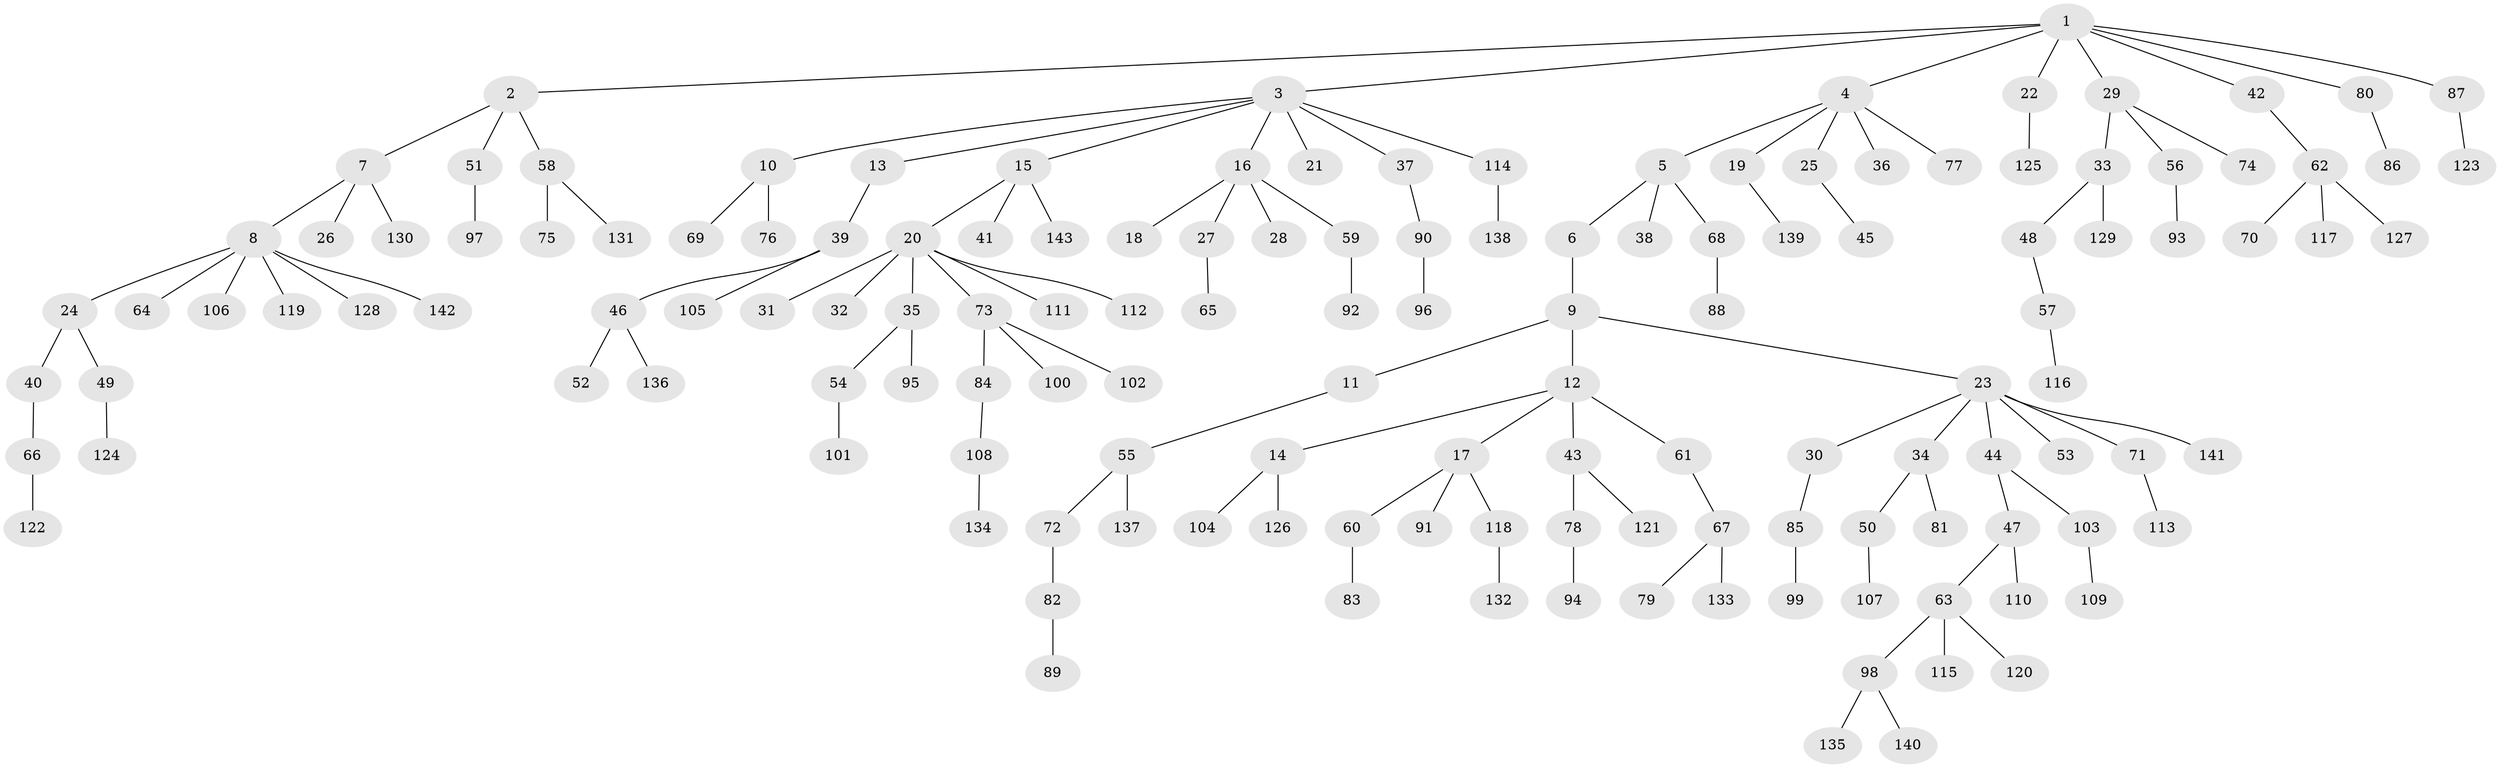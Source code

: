 // coarse degree distribution, {8: 0.020202020202020204, 4: 0.030303030303030304, 7: 0.010101010101010102, 5: 0.030303030303030304, 3: 0.1111111111111111, 2: 0.21212121212121213, 6: 0.010101010101010102, 9: 0.010101010101010102, 1: 0.5656565656565656}
// Generated by graph-tools (version 1.1) at 2025/42/03/06/25 10:42:05]
// undirected, 143 vertices, 142 edges
graph export_dot {
graph [start="1"]
  node [color=gray90,style=filled];
  1;
  2;
  3;
  4;
  5;
  6;
  7;
  8;
  9;
  10;
  11;
  12;
  13;
  14;
  15;
  16;
  17;
  18;
  19;
  20;
  21;
  22;
  23;
  24;
  25;
  26;
  27;
  28;
  29;
  30;
  31;
  32;
  33;
  34;
  35;
  36;
  37;
  38;
  39;
  40;
  41;
  42;
  43;
  44;
  45;
  46;
  47;
  48;
  49;
  50;
  51;
  52;
  53;
  54;
  55;
  56;
  57;
  58;
  59;
  60;
  61;
  62;
  63;
  64;
  65;
  66;
  67;
  68;
  69;
  70;
  71;
  72;
  73;
  74;
  75;
  76;
  77;
  78;
  79;
  80;
  81;
  82;
  83;
  84;
  85;
  86;
  87;
  88;
  89;
  90;
  91;
  92;
  93;
  94;
  95;
  96;
  97;
  98;
  99;
  100;
  101;
  102;
  103;
  104;
  105;
  106;
  107;
  108;
  109;
  110;
  111;
  112;
  113;
  114;
  115;
  116;
  117;
  118;
  119;
  120;
  121;
  122;
  123;
  124;
  125;
  126;
  127;
  128;
  129;
  130;
  131;
  132;
  133;
  134;
  135;
  136;
  137;
  138;
  139;
  140;
  141;
  142;
  143;
  1 -- 2;
  1 -- 3;
  1 -- 4;
  1 -- 22;
  1 -- 29;
  1 -- 42;
  1 -- 80;
  1 -- 87;
  2 -- 7;
  2 -- 51;
  2 -- 58;
  3 -- 10;
  3 -- 13;
  3 -- 15;
  3 -- 16;
  3 -- 21;
  3 -- 37;
  3 -- 114;
  4 -- 5;
  4 -- 19;
  4 -- 25;
  4 -- 36;
  4 -- 77;
  5 -- 6;
  5 -- 38;
  5 -- 68;
  6 -- 9;
  7 -- 8;
  7 -- 26;
  7 -- 130;
  8 -- 24;
  8 -- 64;
  8 -- 106;
  8 -- 119;
  8 -- 128;
  8 -- 142;
  9 -- 11;
  9 -- 12;
  9 -- 23;
  10 -- 69;
  10 -- 76;
  11 -- 55;
  12 -- 14;
  12 -- 17;
  12 -- 43;
  12 -- 61;
  13 -- 39;
  14 -- 104;
  14 -- 126;
  15 -- 20;
  15 -- 41;
  15 -- 143;
  16 -- 18;
  16 -- 27;
  16 -- 28;
  16 -- 59;
  17 -- 60;
  17 -- 91;
  17 -- 118;
  19 -- 139;
  20 -- 31;
  20 -- 32;
  20 -- 35;
  20 -- 73;
  20 -- 111;
  20 -- 112;
  22 -- 125;
  23 -- 30;
  23 -- 34;
  23 -- 44;
  23 -- 53;
  23 -- 71;
  23 -- 141;
  24 -- 40;
  24 -- 49;
  25 -- 45;
  27 -- 65;
  29 -- 33;
  29 -- 56;
  29 -- 74;
  30 -- 85;
  33 -- 48;
  33 -- 129;
  34 -- 50;
  34 -- 81;
  35 -- 54;
  35 -- 95;
  37 -- 90;
  39 -- 46;
  39 -- 105;
  40 -- 66;
  42 -- 62;
  43 -- 78;
  43 -- 121;
  44 -- 47;
  44 -- 103;
  46 -- 52;
  46 -- 136;
  47 -- 63;
  47 -- 110;
  48 -- 57;
  49 -- 124;
  50 -- 107;
  51 -- 97;
  54 -- 101;
  55 -- 72;
  55 -- 137;
  56 -- 93;
  57 -- 116;
  58 -- 75;
  58 -- 131;
  59 -- 92;
  60 -- 83;
  61 -- 67;
  62 -- 70;
  62 -- 117;
  62 -- 127;
  63 -- 98;
  63 -- 115;
  63 -- 120;
  66 -- 122;
  67 -- 79;
  67 -- 133;
  68 -- 88;
  71 -- 113;
  72 -- 82;
  73 -- 84;
  73 -- 100;
  73 -- 102;
  78 -- 94;
  80 -- 86;
  82 -- 89;
  84 -- 108;
  85 -- 99;
  87 -- 123;
  90 -- 96;
  98 -- 135;
  98 -- 140;
  103 -- 109;
  108 -- 134;
  114 -- 138;
  118 -- 132;
}
